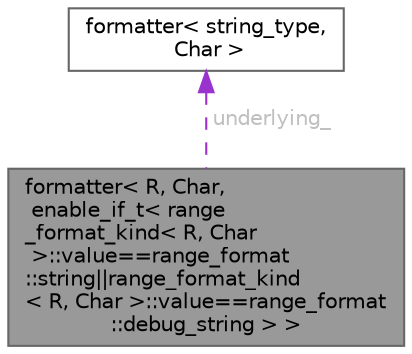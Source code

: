 digraph "formatter&lt; R, Char, enable_if_t&lt; range_format_kind&lt; R, Char &gt;::value==range_format::string||range_format_kind&lt; R, Char &gt;::value==range_format::debug_string &gt; &gt;"
{
 // LATEX_PDF_SIZE
  bgcolor="transparent";
  edge [fontname=Helvetica,fontsize=10,labelfontname=Helvetica,labelfontsize=10];
  node [fontname=Helvetica,fontsize=10,shape=box,height=0.2,width=0.4];
  Node1 [id="Node000001",label="formatter\< R, Char,\l enable_if_t\< range\l_format_kind\< R, Char\l \>::value==range_format\l::string\|\|range_format_kind\l\< R, Char \>::value==range_format\l::debug_string \> \>",height=0.2,width=0.4,color="gray40", fillcolor="grey60", style="filled", fontcolor="black",tooltip=" "];
  Node2 -> Node1 [id="edge1_Node000001_Node000002",dir="back",color="darkorchid3",style="dashed",tooltip=" ",label=" underlying_",fontcolor="grey" ];
  Node2 [id="Node000002",label="formatter\< string_type,\l Char \>",height=0.2,width=0.4,color="gray40", fillcolor="white", style="filled",URL="$structformatter.html",tooltip=" "];
}
